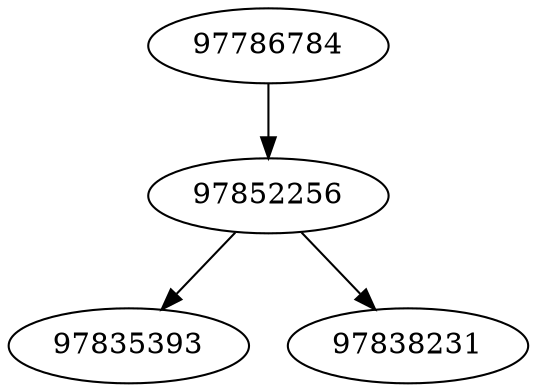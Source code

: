 strict digraph  {
97786784;
97835393;
97852256;
97838231;
97786784 -> 97852256;
97852256 -> 97835393;
97852256 -> 97838231;
}
